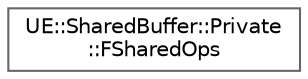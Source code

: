 digraph "Graphical Class Hierarchy"
{
 // INTERACTIVE_SVG=YES
 // LATEX_PDF_SIZE
  bgcolor="transparent";
  edge [fontname=Helvetica,fontsize=10,labelfontname=Helvetica,labelfontsize=10];
  node [fontname=Helvetica,fontsize=10,shape=box,height=0.2,width=0.4];
  rankdir="LR";
  Node0 [id="Node000000",label="UE::SharedBuffer::Private\l::FSharedOps",height=0.2,width=0.4,color="grey40", fillcolor="white", style="filled",URL="$d4/ddc/structUE_1_1SharedBuffer_1_1Private_1_1FSharedOps.html",tooltip=" "];
}
